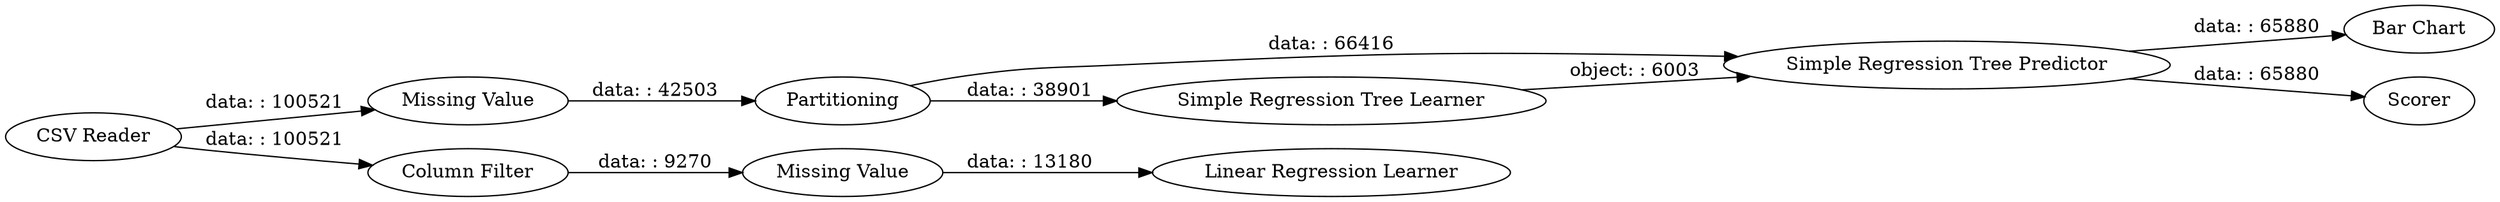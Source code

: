 digraph {
	"-395684235451787751_7" [label="Simple Regression Tree Predictor"]
	"-395684235451787751_6" [label="Simple Regression Tree Learner"]
	"-395684235451787751_10" [label="Missing Value"]
	"-395684235451787751_5" [label=Partitioning]
	"-395684235451787751_4" [label="Linear Regression Learner"]
	"-395684235451787751_11" [label="Bar Chart"]
	"-395684235451787751_2" [label="Column Filter"]
	"-395684235451787751_8" [label=Scorer]
	"-395684235451787751_1" [label="CSV Reader"]
	"-395684235451787751_3" [label="Missing Value"]
	"-395684235451787751_3" -> "-395684235451787751_4" [label="data: : 13180"]
	"-395684235451787751_2" -> "-395684235451787751_3" [label="data: : 9270"]
	"-395684235451787751_5" -> "-395684235451787751_6" [label="data: : 38901"]
	"-395684235451787751_1" -> "-395684235451787751_10" [label="data: : 100521"]
	"-395684235451787751_6" -> "-395684235451787751_7" [label="object: : 6003"]
	"-395684235451787751_1" -> "-395684235451787751_2" [label="data: : 100521"]
	"-395684235451787751_10" -> "-395684235451787751_5" [label="data: : 42503"]
	"-395684235451787751_7" -> "-395684235451787751_8" [label="data: : 65880"]
	"-395684235451787751_5" -> "-395684235451787751_7" [label="data: : 66416"]
	"-395684235451787751_7" -> "-395684235451787751_11" [label="data: : 65880"]
	rankdir=LR
}
